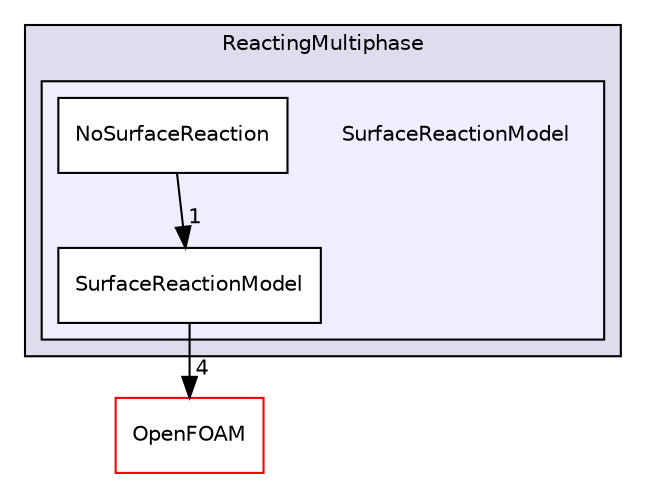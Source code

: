 digraph "src/lagrangian/intermediate/submodels/ReactingMultiphase/SurfaceReactionModel" {
  bgcolor=transparent;
  compound=true
  node [ fontsize="10", fontname="Helvetica"];
  edge [ labelfontsize="10", labelfontname="Helvetica"];
  subgraph clusterdir_d333e36c7ce13a9450f826e417b6349d {
    graph [ bgcolor="#ddddee", pencolor="black", label="ReactingMultiphase" fontname="Helvetica", fontsize="10", URL="dir_d333e36c7ce13a9450f826e417b6349d.html"]
  subgraph clusterdir_4e23b1bba467102987a015a625bcb2e0 {
    graph [ bgcolor="#eeeeff", pencolor="black", label="" URL="dir_4e23b1bba467102987a015a625bcb2e0.html"];
    dir_4e23b1bba467102987a015a625bcb2e0 [shape=plaintext label="SurfaceReactionModel"];
    dir_1baad30b9912e193f9d93f8ac601e6d0 [shape=box label="NoSurfaceReaction" color="black" fillcolor="white" style="filled" URL="dir_1baad30b9912e193f9d93f8ac601e6d0.html"];
    dir_3b2356bc1b35347ed10c00a389d0614f [shape=box label="SurfaceReactionModel" color="black" fillcolor="white" style="filled" URL="dir_3b2356bc1b35347ed10c00a389d0614f.html"];
  }
  }
  dir_c5473ff19b20e6ec4dfe5c310b3778a8 [shape=box label="OpenFOAM" color="red" URL="dir_c5473ff19b20e6ec4dfe5c310b3778a8.html"];
  dir_1baad30b9912e193f9d93f8ac601e6d0->dir_3b2356bc1b35347ed10c00a389d0614f [headlabel="1", labeldistance=1.5 headhref="dir_001624_001625.html"];
  dir_3b2356bc1b35347ed10c00a389d0614f->dir_c5473ff19b20e6ec4dfe5c310b3778a8 [headlabel="4", labeldistance=1.5 headhref="dir_001625_001897.html"];
}
